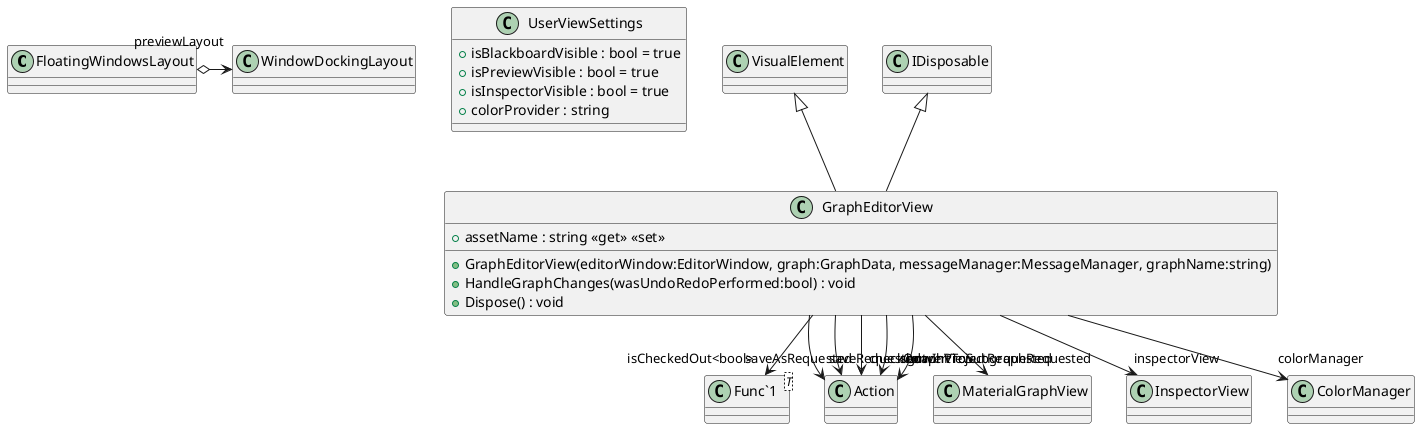 @startuml
class FloatingWindowsLayout {
}
class UserViewSettings {
    + isBlackboardVisible : bool = true
    + isPreviewVisible : bool = true
    + isInspectorVisible : bool = true
    + colorProvider : string
}
class GraphEditorView {
    + assetName : string <<get>> <<set>>
    + GraphEditorView(editorWindow:EditorWindow, graph:GraphData, messageManager:MessageManager, graphName:string)
    + HandleGraphChanges(wasUndoRedoPerformed:bool) : void
    + Dispose() : void
}
class "Func`1"<T> {
}
FloatingWindowsLayout o-> "previewLayout" WindowDockingLayout
VisualElement <|-- GraphEditorView
IDisposable <|-- GraphEditorView
GraphEditorView --> "saveRequested" Action
GraphEditorView --> "saveAsRequested" Action
GraphEditorView --> "isCheckedOut<bool>" "Func`1"
GraphEditorView --> "checkOut" Action
GraphEditorView --> "convertToSubgraphRequested" Action
GraphEditorView --> "showInProjectRequested" Action
GraphEditorView --> "graphView" MaterialGraphView
GraphEditorView --> "inspectorView" InspectorView
GraphEditorView --> "colorManager" ColorManager
@enduml
